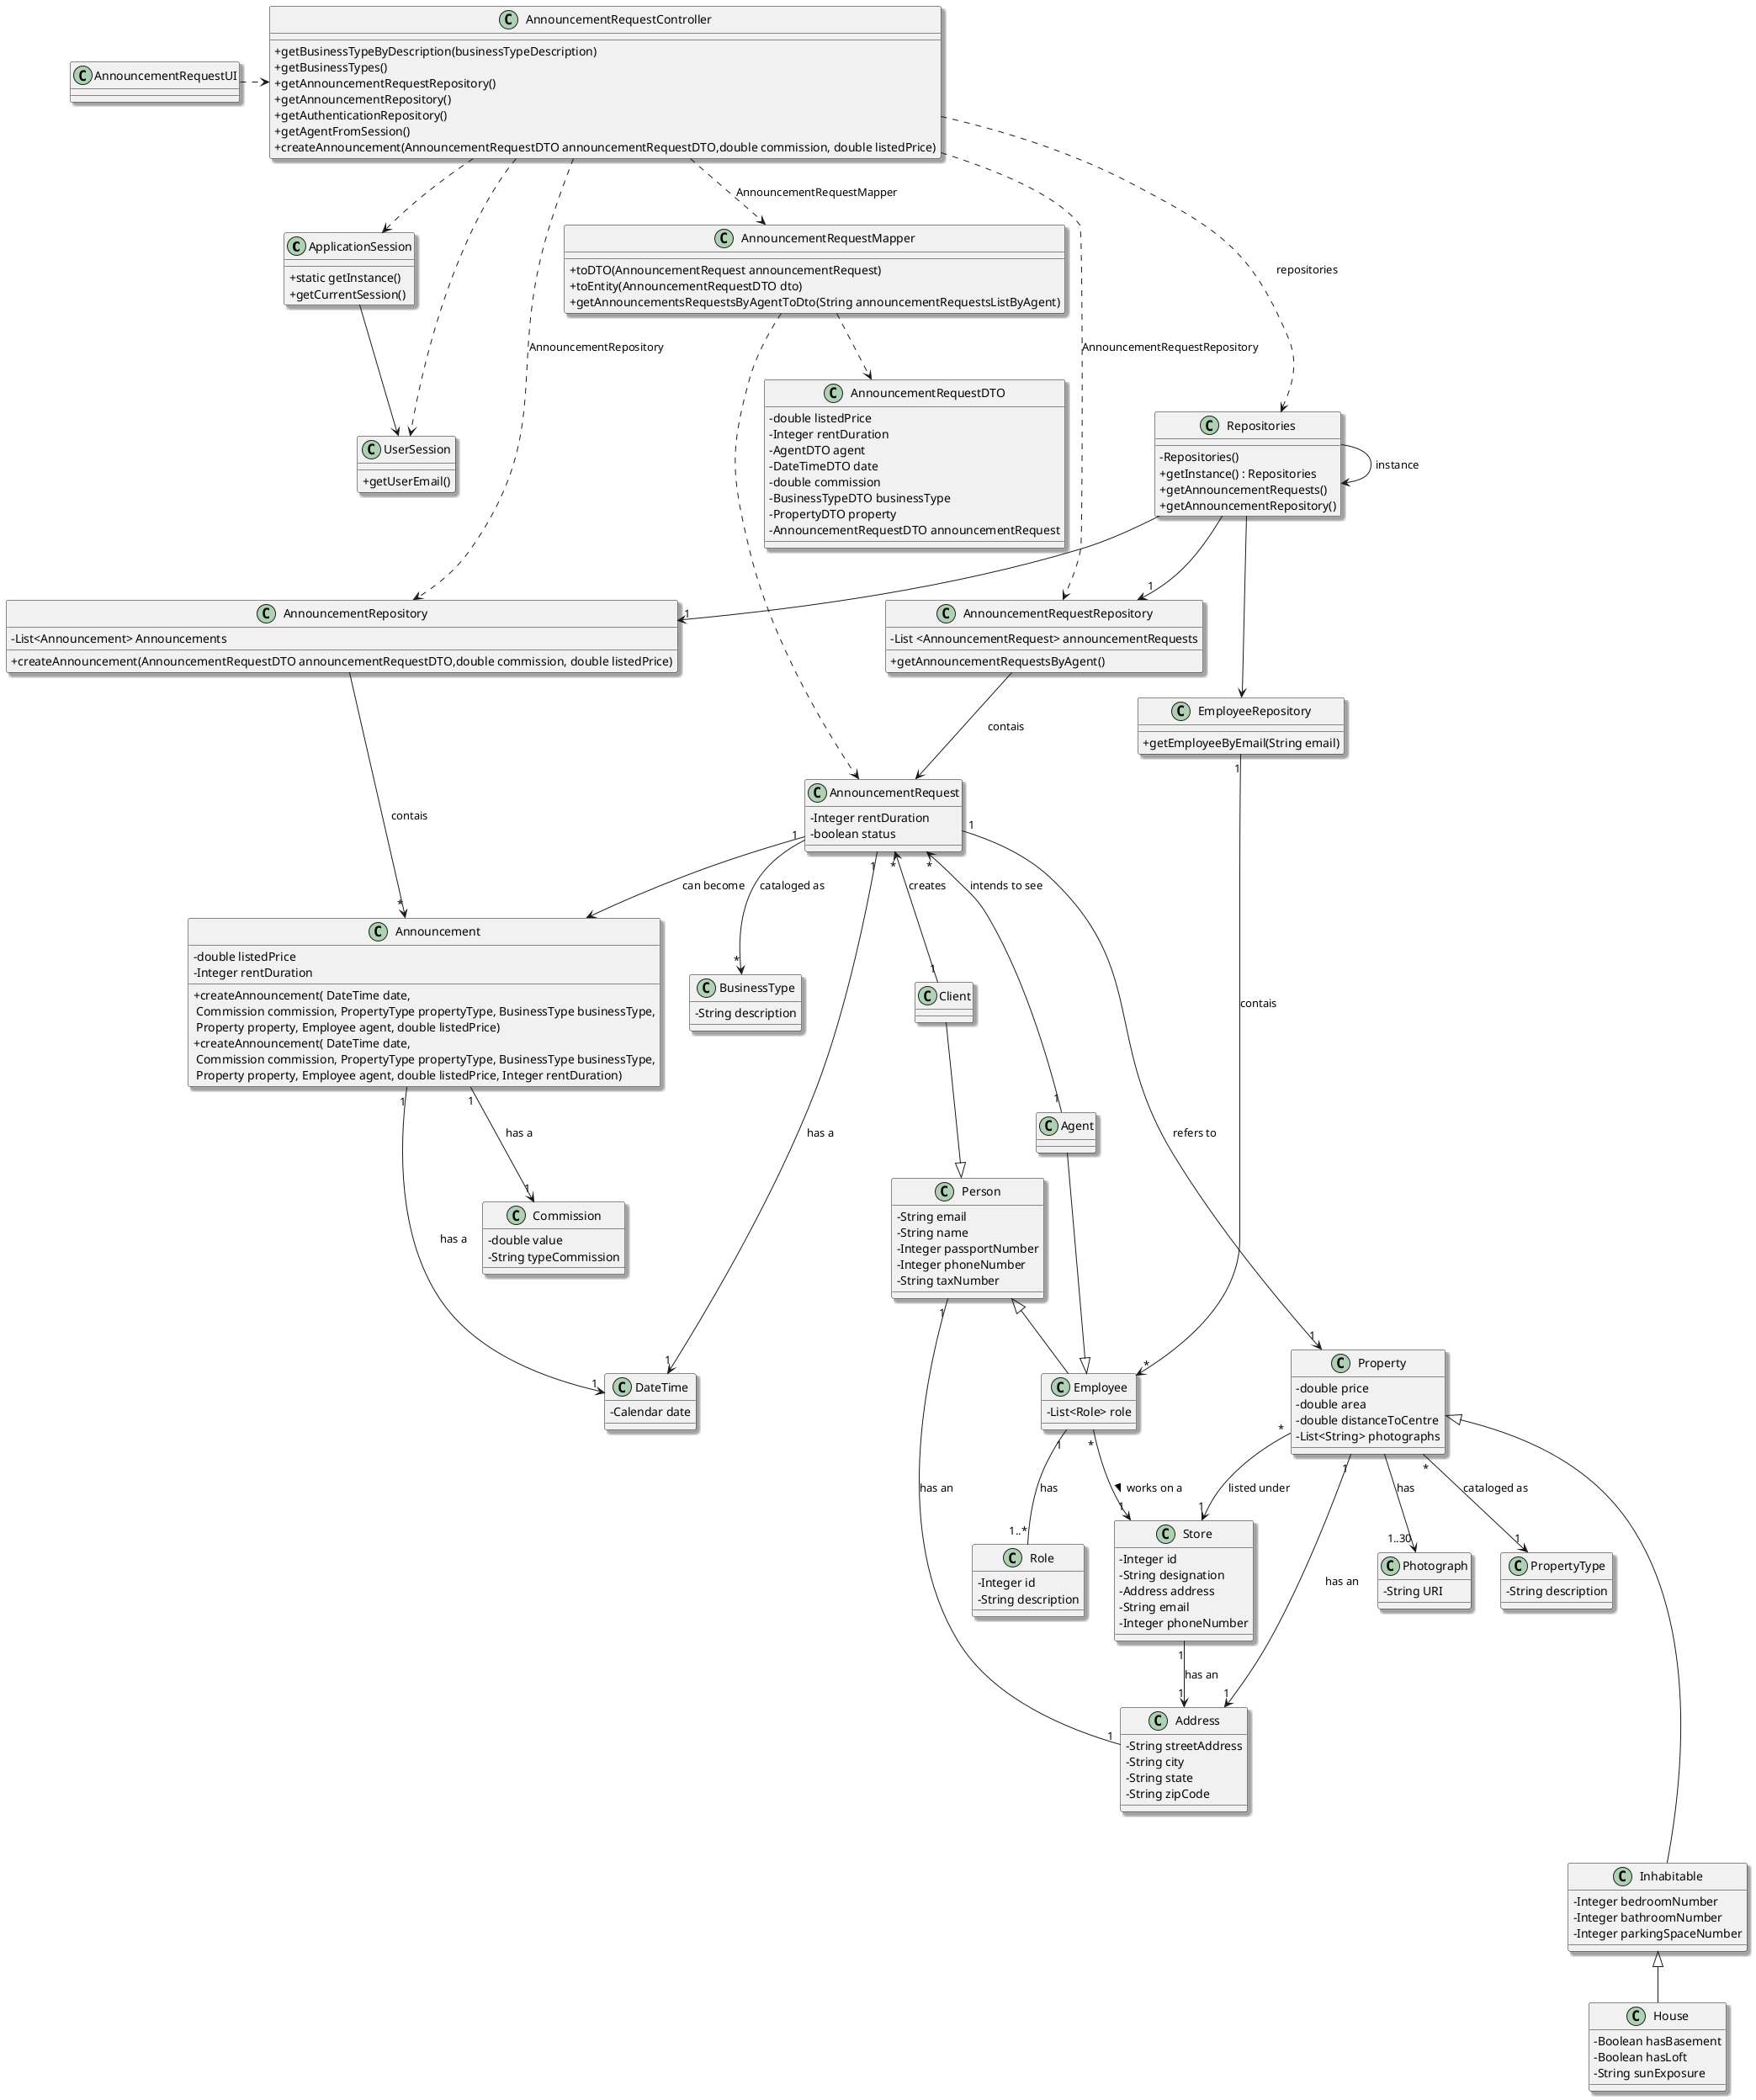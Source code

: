 @startuml
'skinparam monochrome true
skinparam packageStyle rectangle
skinparam shadowing true
'skinparam linetype polyline
skinparam linetype orto
'skinparam nodesep 50

skinparam classAttributeIconSize 0

'left to right direction

class ApplicationSession
{
    + static getInstance()
    + getCurrentSession()
}

class UserSession
{
 + getUserEmail()
}

class AnnouncementRequestUI{
}


class AnnouncementRequestController{
+ getBusinessTypeByDescription(businessTypeDescription)
+ getBusinessTypes()
+getAnnouncementRequestRepository()
+getAnnouncementRepository()
+getAuthenticationRepository()
+getAgentFromSession()
+createAnnouncement(AnnouncementRequestDTO announcementRequestDTO,double commission, double listedPrice)

}

class AnnouncementRequestRepository{
-List <AnnouncementRequest> announcementRequests
+getAnnouncementRequestsByAgent()



}

class EmployeeRepository{
+getEmployeeByEmail(String email)


}

class AnnouncementRequestMapper{
+ toDTO(AnnouncementRequest announcementRequest)
+ toEntity(AnnouncementRequestDTO dto)
+ getAnnouncementsRequestsByAgentToDto(String announcementRequestsListByAgent)

}


class AnnouncementRequestDTO {
 -double listedPrice
   -Integer rentDuration
  -AgentDTO agent
 -DateTimeDTO date
 -double commission
   -BusinessTypeDTO businessType
 -PropertyDTO property
   -AnnouncementRequestDTO announcementRequest


}







class AnnouncementRepository{

-List<Announcement> Announcements
+createAnnouncement(AnnouncementRequestDTO announcementRequestDTO,double commission, double listedPrice)

}
class Address{

-String streetAddress
- String city
- String state
- String zipCode


}

class Repositories {
- Repositories()
+ getInstance() : Repositories
+ getAnnouncementRequests()
+ getAnnouncementRepository()

}


class BusinessType{

-String description

}

class PropertyType{
-String description
}

class Agent{
}

class Person{
- String email
- String name
- Integer passportNumber
- Integer phoneNumber
- String taxNumber

}

class Property{
- double price
- double area
- double distanceToCentre
- List<String> photographs

}

class Inhabitable{
 -Integer bedroomNumber
 -Integer bathroomNumber
 -Integer parkingSpaceNumber
}





class DateTime{
-Calendar date

}



class Photograph{
-String URI
}

class Employee{
-List<Role> role


}

class House {
 - Boolean hasBasement
 - Boolean hasLoft
 - String sunExposure


}
class AnnouncementRequest{
-Integer rentDuration
-boolean status

}

class Client{


}


class Announcement{
-double listedPrice
-Integer rentDuration

+ createAnnouncement( DateTime date,\n Commission commission, PropertyType propertyType, BusinessType businessType,\n Property property, Employee agent, double listedPrice)
+createAnnouncement( DateTime date,\n Commission commission, PropertyType propertyType, BusinessType businessType,\n Property property, Employee agent, double listedPrice, Integer rentDuration)
}




class Role{
 -  Integer id
  - String description
}

class Commission{
-double value
-String typeCommission

}



class Store{
   - Integer id
   -String designation
   -Address address
   - String email
    - Integer phoneNumber

}



Repositories --> Repositories : instance
Employee "*"--> "1"Store: works on a >

Repositories --> EmployeeRepository


AnnouncementRequestUI .> AnnouncementRequestController

AnnouncementRequestController ..> ApplicationSession
AnnouncementRequestController ..> UserSession

ApplicationSession --> UserSession


Repositories --> "1" AnnouncementRequestRepository
Repositories --> "1" AnnouncementRepository



Property <|---- Inhabitable

Property --> "1..30" Photograph: has

AnnouncementRepository -->"*" Announcement: contais

Announcement "1" ---> "1" DateTime: has a

Client --|> Person



Inhabitable <|-- House






Property"1" --> "1" Address: has an

Person"1" --- "1" Address: has an

Agent --|> Employee

Person <|-- Employee

AnnouncementRequest "*" <-- "1" Agent : intends to see
AnnouncementRequest"1" --> "1"DateTime: has a
AnnouncementRequest"1" --> "1"Property: refers to
AnnouncementRequest"*" <-- "1"Client: creates

Property"*"  --> "1"PropertyType: cataloged as

AnnouncementRequestRepository --> AnnouncementRequest: contais
AnnouncementRequestController ..> AnnouncementRequestMapper:AnnouncementRequestMapper
AnnouncementRequestController ..> AnnouncementRepository:AnnouncementRepository
AnnouncementRequestController ..> Repositories:repositories


AnnouncementRequestController ....> AnnouncementRequestRepository:AnnouncementRequestRepository
AnnouncementRequest"1" --> "*" BusinessType: cataloged as


Employee"1" -- "1..*"Role: has

AnnouncementRequest --> Announcement: can become

''Announcement"*" -- "1"BusinessType: cataloged as''


''Announcement"1" --"1" Property: refers to






AnnouncementRequestMapper ..> AnnouncementRequest



AnnouncementRequestMapper ..> AnnouncementRequestDTO

Store"1" --> "1" Address: has an

Property"*" -->"1" Store: listed under

EmployeeRepository"1" --> "*" Employee: contais

Announcement"1" --> "1" Commission: has a









@enduml